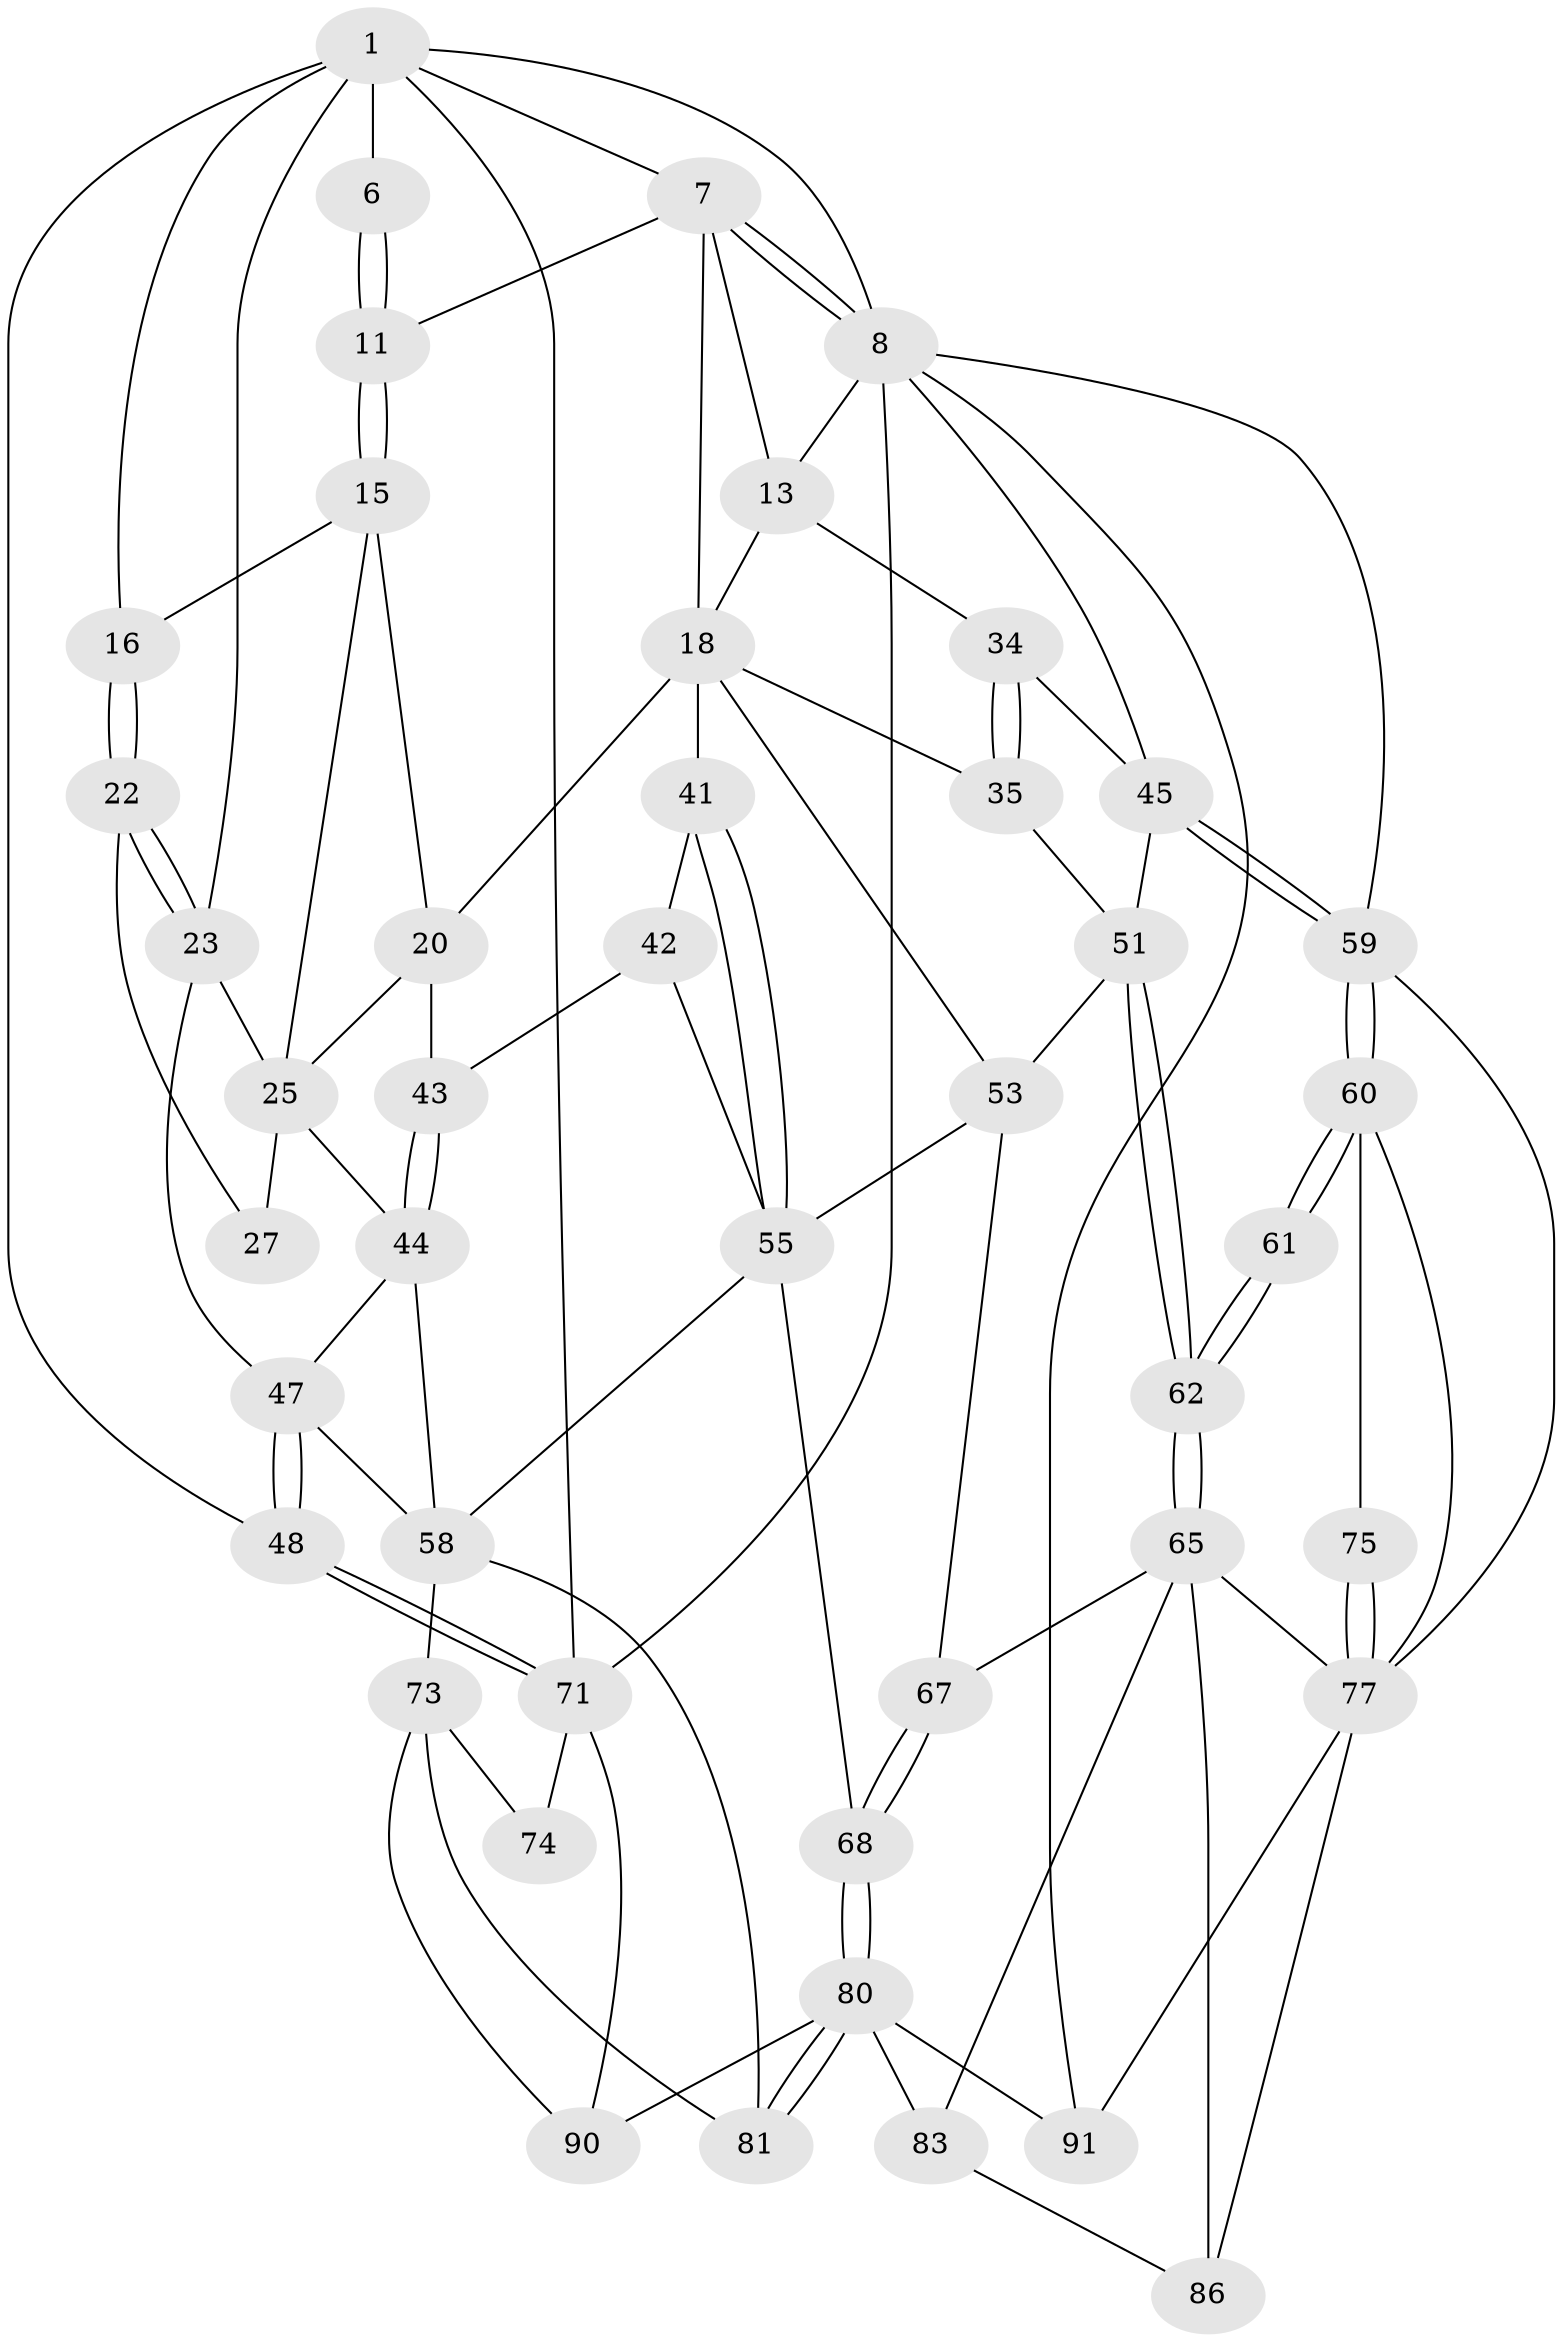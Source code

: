 // original degree distribution, {3: 0.03296703296703297, 5: 0.5164835164835165, 4: 0.23076923076923078, 6: 0.21978021978021978}
// Generated by graph-tools (version 1.1) at 2025/17/03/09/25 04:17:23]
// undirected, 45 vertices, 105 edges
graph export_dot {
graph [start="1"]
  node [color=gray90,style=filled];
  1 [pos="+0.17484314351640007+0",super="+5+2"];
  6 [pos="+0.36717166367417287+0"];
  7 [pos="+0.8336217975730684+0",super="+9"];
  8 [pos="+1+0",super="+63+12"];
  11 [pos="+0.37031971066958586+0.025008583156127157"];
  13 [pos="+1+0.24689190960088786",super="+14"];
  15 [pos="+0.31089792641659103+0.14863140565811878",super="+21"];
  16 [pos="+0.18521927153157933+0.21228069091540672"];
  18 [pos="+0.6021317552763527+0.22068190417334194",super="+19+28"];
  20 [pos="+0.4370782353856662+0.33591154392977174",super="+29"];
  22 [pos="+0.17638622270010051+0.329715183347152"];
  23 [pos="+0.1462085320846749+0.3691210773235356",super="+39"];
  25 [pos="+0.3141810758420914+0.3115329351968995",super="+26"];
  27 [pos="+0.22871549930993365+0.34545147884751665"];
  34 [pos="+0.7506969406529527+0.3736606610996328"];
  35 [pos="+0.7089089896322212+0.48295002205240106"];
  41 [pos="+0.49216694148889+0.5696411439030445"];
  42 [pos="+0.48477286942034126+0.5722666435052165"];
  43 [pos="+0.42376747620676036+0.5631538566887248"];
  44 [pos="+0.3615735753831052+0.5921065436207",super="+49"];
  45 [pos="+1+0.4263340884147493",super="+46"];
  47 [pos="+0.06424686026294404+0.6073442533828235",super="+50"];
  48 [pos="+0+0.6186944209020527"];
  51 [pos="+0.7920137732602126+0.5876249644841327",super="+52"];
  53 [pos="+0.6021632703904127+0.6727356826288863",super="+54"];
  55 [pos="+0.5647347793186538+0.6856753352074709",super="+56"];
  58 [pos="+0.37511588755977204+0.7407701784456149",super="+69"];
  59 [pos="+1+0.7341446107789596",super="+64"];
  60 [pos="+1+0.7347622113956753",super="+76"];
  61 [pos="+0.8233650970983184+0.6486503031924654"];
  62 [pos="+0.8058345590565783+0.6381229255404193"];
  65 [pos="+0.7212048621585923+0.7974538782751657",super="+66+79"];
  67 [pos="+0.6098369823408373+0.7822413368163652"];
  68 [pos="+0.5520245825108753+0.8065108481162778"];
  71 [pos="+0+0.6924688644609075",super="+72"];
  73 [pos="+0.21201175846079062+0.8258796547740261",super="+82"];
  74 [pos="+0.017212724961670978+0.7855021947239702"];
  75 [pos="+0.8408724668915969+0.6817863762938151"];
  77 [pos="+0.9040156993954765+0.8482463974209805",super="+78"];
  80 [pos="+0.47199860577388003+0.9604083807666127",super="+84"];
  81 [pos="+0.38714921412288855+0.8824205777283262"];
  83 [pos="+0.6082913038893172+0.9510568746505133"];
  86 [pos="+0.7103972684718238+0.889110163601252"];
  90 [pos="+0.18676014317343634+1"];
  91 [pos="+0.8569497347732059+1"];
  1 -- 8;
  1 -- 6 [weight=2];
  1 -- 7;
  1 -- 48;
  1 -- 16;
  1 -- 23;
  1 -- 71;
  6 -- 11;
  6 -- 11;
  7 -- 8;
  7 -- 8;
  7 -- 18;
  7 -- 11;
  7 -- 13;
  8 -- 91;
  8 -- 71;
  8 -- 13;
  8 -- 45;
  8 -- 59;
  11 -- 15;
  11 -- 15;
  13 -- 18;
  13 -- 34;
  15 -- 16;
  15 -- 25;
  15 -- 20;
  16 -- 22;
  16 -- 22;
  18 -- 20 [weight=2];
  18 -- 35;
  18 -- 53;
  18 -- 41;
  20 -- 25 [weight=2];
  20 -- 43;
  22 -- 23;
  22 -- 23;
  22 -- 27;
  23 -- 25;
  23 -- 47;
  25 -- 27 [weight=2];
  25 -- 44;
  34 -- 35;
  34 -- 35;
  34 -- 45;
  35 -- 51;
  41 -- 42;
  41 -- 55;
  41 -- 55;
  42 -- 43;
  42 -- 55;
  43 -- 44;
  43 -- 44;
  44 -- 58;
  44 -- 47;
  45 -- 59;
  45 -- 59;
  45 -- 51;
  47 -- 48;
  47 -- 48;
  47 -- 58;
  48 -- 71;
  48 -- 71;
  51 -- 62;
  51 -- 62;
  51 -- 53;
  53 -- 67;
  53 -- 55;
  55 -- 58;
  55 -- 68;
  58 -- 81;
  58 -- 73;
  59 -- 60;
  59 -- 60;
  59 -- 77;
  60 -- 61;
  60 -- 61;
  60 -- 75;
  60 -- 77;
  61 -- 62;
  61 -- 62;
  62 -- 65;
  62 -- 65;
  65 -- 67;
  65 -- 83;
  65 -- 86;
  65 -- 77;
  67 -- 68;
  67 -- 68;
  68 -- 80;
  68 -- 80;
  71 -- 74;
  71 -- 90;
  73 -- 74 [weight=2];
  73 -- 81;
  73 -- 90;
  75 -- 77;
  75 -- 77;
  77 -- 86;
  77 -- 91;
  80 -- 81;
  80 -- 81;
  80 -- 91;
  80 -- 90;
  80 -- 83;
  83 -- 86;
}
